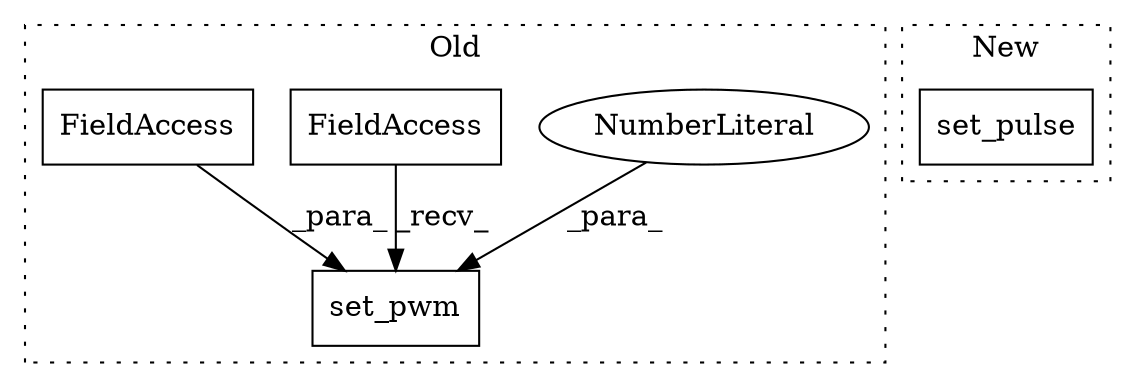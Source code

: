 digraph G {
subgraph cluster0 {
1 [label="set_pwm" a="32" s="2250,2278" l="8,1" shape="box"];
3 [label="NumberLiteral" a="34" s="2271" l="1" shape="ellipse"];
4 [label="FieldAccess" a="22" s="2241" l="8" shape="box"];
5 [label="FieldAccess" a="22" s="2258" l="12" shape="box"];
label = "Old";
style="dotted";
}
subgraph cluster1 {
2 [label="set_pulse" a="32" s="2358,2373" l="10,1" shape="box"];
label = "New";
style="dotted";
}
3 -> 1 [label="_para_"];
4 -> 1 [label="_recv_"];
5 -> 1 [label="_para_"];
}